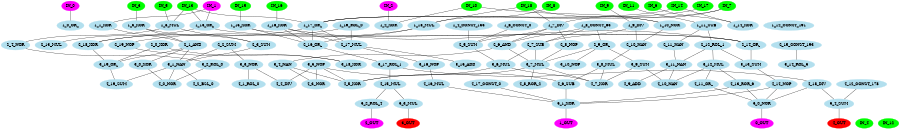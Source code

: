 digraph EACircuit {
rankdir=BT;
edge [dir=none];
size="6,6";
ordering=out;
node [color=magenta, style=filled];
"IN_0";
"IN_1";
"IN_2";
node [color=green, style=filled];
"IN_3";
"IN_4";
"IN_5";
"IN_6";
"IN_7";
"IN_8";
"IN_9";
"IN_10";
"IN_11";
"IN_12";
"IN_13";
"IN_14";
"IN_15";
"IN_16";
"IN_17";
"IN_18";
node [color=lightblue2, style=filled];
{ rank=same; "1_0_OR_"; "1_1_XOR"; "1_2_XOR"; "1_3_XOR"; "1_4_CONST_133"; "1_5_MUL"; "1_6_CONST_0"; "1_7_DIV"; "1_8_CONST_63"; "1_9_DIV"; "1_10_NOR"; "1_11_SUB"; "1_12_CONST_191"; "1_13_OR_"; "1_14_XOR"; "1_15_XOR"; "1_16_XOR"; "1_17_OR_"; "1_18_MUL"; "1_19_ROL_0"; }
"1_0_OR_" -> "IN_0";
"1_1_XOR" -> "IN_1";
"1_2_XOR" -> "IN_2";
"1_2_XOR" -> "IN_10";
"1_3_XOR" -> "IN_3";
"1_5_MUL" -> "IN_5";
"1_5_MUL" -> "IN_13";
"1_7_DIV" -> "IN_18";
"1_7_DIV" -> "IN_7";
"1_9_DIV" -> "IN_9";
"1_10_NOR" -> "IN_10";
"1_10_NOR" -> "IN_18";
"1_11_SUB" -> "IN_11";
"1_13_OR_" -> "IN_13";
"1_13_OR_" -> "IN_1";
"1_14_XOR" -> "IN_6";
"1_14_XOR" -> "IN_14";
"1_15_XOR" -> "IN_15";
"1_16_XOR" -> "IN_16";
"1_17_OR_" -> "IN_13";
"1_17_OR_" -> "IN_14";
"1_17_OR_" -> "IN_17";
"1_17_OR_" -> "IN_7";
"1_18_MUL" -> "IN_18";
"1_18_MUL" -> "IN_8";
node [color=lightblue2, style=filled];
{ rank=same; "2_0_XOR"; "2_1_AND"; "2_2_SUM"; "2_3_SUM"; "2_4_NOR"; "2_5_SUM"; "2_6_AND"; "2_7_SUB"; "2_8_NOP"; "2_9_OR_"; "2_10_NAN"; "2_11_NAN"; "2_12_ROL_1"; "2_13_MUL"; "2_14_OR_"; "2_15_CONST_193"; "2_16_OR_"; "2_17_MUL"; "2_18_XOR"; "2_19_NOP"; }
"2_1_AND" -> "1_1_XOR";
"2_1_AND" -> "1_3_XOR";
"2_3_SUM" -> "1_3_XOR";
"2_3_SUM" -> "1_5_MUL";
"2_4_NOR" -> "1_5_MUL";
"2_5_SUM" -> "1_4_CONST_133";
"2_5_SUM" -> "1_6_CONST_0";
"2_5_SUM" -> "1_7_DIV";
"2_6_AND" -> "1_7_DIV";
"2_6_AND" -> "1_8_CONST_63";
"2_7_SUB" -> "1_8_CONST_63";
"2_7_SUB" -> "1_9_DIV";
"2_8_NOP" -> "1_7_DIV";
"2_9_OR_" -> "1_8_CONST_63";
"2_10_NAN" -> "1_9_DIV";
"2_10_NAN" -> "1_10_NOR";
"2_11_NAN" -> "1_11_SUB";
"2_12_ROL_1" -> "1_11_SUB";
"2_13_MUL" -> "1_13_OR_";
"2_14_OR_" -> "1_13_OR_";
"2_14_OR_" -> "1_15_XOR";
"2_14_OR_" -> "1_16_XOR";
"2_16_OR_" -> "1_15_XOR";
"2_16_OR_" -> "1_16_XOR";
"2_16_OR_" -> "1_17_OR_";
"2_16_OR_" -> "1_18_MUL";
"2_17_MUL" -> "1_16_XOR";
"2_17_MUL" -> "1_17_OR_";
"2_17_MUL" -> "1_19_ROL_0";
"2_18_XOR" -> "1_17_OR_";
"2_18_XOR" -> "1_19_ROL_0";
"2_19_NOP" -> "1_18_MUL";
node [color=lightblue2, style=filled];
{ rank=same; "3_0_XOR"; "3_1_NAN"; "3_2_ROL_0"; "3_3_NOR"; "3_4_NAN"; "3_5_NOP"; "3_6_MUL"; "3_7_MUL"; "3_8_MUL"; "3_9_SUM"; "3_10_NOP"; "3_11_NAN"; "3_12_MUL"; "3_13_SUM"; "3_14_ROL_5"; "3_15_ADD"; "3_16_NOP"; "3_17_ROL_1"; "3_18_XOR"; "3_19_OR_"; }
"3_0_XOR" -> "2_1_AND";
"3_1_NAN" -> "2_1_AND";
"3_1_NAN" -> "2_2_SUM";
"3_1_NAN" -> "2_3_SUM";
"3_2_ROL_0" -> "2_4_NOR";
"3_3_NOR" -> "2_2_SUM";
"3_4_NAN" -> "2_6_AND";
"3_6_MUL" -> "2_5_SUM";
"3_6_MUL" -> "2_7_SUB";
"3_7_MUL" -> "2_6_AND";
"3_7_MUL" -> "2_7_SUB";
"3_7_MUL" -> "2_8_NOP";
"3_7_MUL" -> "2_9_OR_";
"3_8_MUL" -> "2_10_NAN";
"3_9_SUM" -> "2_9_OR_";
"3_10_NOP" -> "2_9_OR_";
"3_11_NAN" -> "2_11_NAN";
"3_11_NAN" -> "2_12_ROL_1";
"3_12_MUL" -> "2_12_ROL_1";
"3_13_SUM" -> "2_12_ROL_1";
"3_13_SUM" -> "2_14_OR_";
"3_14_ROL_5" -> "2_15_CONST_193";
"3_15_ADD" -> "2_17_MUL";
"3_16_NOP" -> "2_17_MUL";
"3_17_ROL_1" -> "2_16_OR_";
"3_18_XOR" -> "2_19_NOP";
"3_18_XOR" -> "2_0_XOR";
"3_19_OR_" -> "2_18_XOR";
"3_19_OR_" -> "2_0_XOR";
"3_19_OR_" -> "2_1_AND";
node [color=lightblue2, style=filled];
{ rank=same; "4_0_NOR"; "4_1_ROL_0"; "4_2_BSL_0"; "4_3_NOR"; "4_4_DIV"; "4_5_XOR"; "4_6_SUB"; "4_7_XOR"; "4_8_ROR_2"; "4_9_ADD"; "4_10_NAN"; "4_11_OR_"; "4_12_CONST_178"; "4_13_ROR_6"; "4_14_NOP"; "4_15_MUL"; "4_16_MUL"; "4_17_CONST_0"; "4_18_DIV"; "4_19_SUM"; }
"4_0_NOR" -> "3_0_XOR";
"4_0_NOR" -> "3_1_NAN";
"4_0_NOR" -> "3_2_ROL_0";
"4_1_ROL_0" -> "3_3_NOR";
"4_2_BSL_0" -> "3_1_NAN";
"4_3_NOR" -> "3_4_NAN";
"4_3_NOR" -> "3_5_NOP";
"4_4_DIV" -> "3_3_NOR";
"4_4_DIV" -> "3_5_NOP";
"4_5_XOR" -> "3_4_NAN";
"4_5_XOR" -> "3_5_NOP";
"4_5_XOR" -> "3_6_MUL";
"4_5_XOR" -> "3_7_MUL";
"4_6_SUB" -> "3_5_NOP";
"4_6_SUB" -> "3_8_MUL";
"4_7_XOR" -> "3_6_MUL";
"4_7_XOR" -> "3_7_MUL";
"4_7_XOR" -> "3_8_MUL";
"4_7_XOR" -> "3_9_SUM";
"4_8_ROR_2" -> "3_7_MUL";
"4_9_ADD" -> "3_11_NAN";
"4_10_NAN" -> "3_9_SUM";
"4_10_NAN" -> "3_11_NAN";
"4_10_NAN" -> "3_12_MUL";
"4_11_OR_" -> "3_12_MUL";
"4_13_ROR_6" -> "3_12_MUL";
"4_14_NOP" -> "3_13_SUM";
"4_15_MUL" -> "3_17_ROL_1";
"4_16_MUL" -> "3_16_NOP";
"4_18_DIV" -> "3_17_ROL_1";
"4_19_SUM" -> "3_19_OR_";
"4_19_SUM" -> "3_1_NAN";
node [color=lightblue2, style=filled];
{ rank=same; "5_0_NOR"; "5_1_XOR"; "5_2_ROL_4"; "5_3_MUL"; "5_4_SUM"; }
"5_0_NOR" -> "4_11_OR_";
"5_0_NOR" -> "4_13_ROR_6";
"5_0_NOR" -> "4_14_NOP";
"5_0_NOR" -> "4_18_DIV";
"5_1_XOR" -> "4_13_ROR_6";
"5_1_XOR" -> "4_14_NOP";
"5_1_XOR" -> "4_16_MUL";
"5_1_XOR" -> "4_17_CONST_0";
"5_1_XOR" -> "4_6_SUB";
"5_2_ROL_4" -> "4_15_MUL";
"5_3_MUL" -> "4_15_MUL";
"5_4_SUM" -> "4_18_DIV";
"5_4_SUM" -> "4_12_CONST_178";
node [color=magenta];
"0_OUT" -> "5_0_NOR";
"1_OUT" -> "5_1_XOR";
"2_OUT" -> "5_2_ROL_4";
node [color=red];
"3_OUT" -> "5_3_MUL";
"4_OUT" -> "5_4_SUM";
}